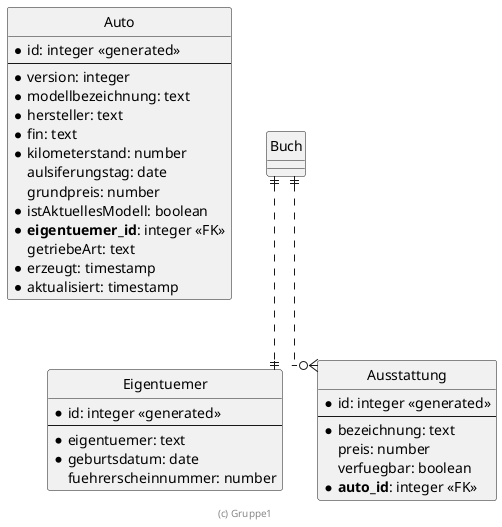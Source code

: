 @startuml ER Diagramm

' hide the spot
hide circle

' evtl. Prbleme mit Kraehenfuessen vermeiden
skinparam linetype ortho

entity "Auto" {
  * id: integer <<generated>>
  --
  * version: integer
  * modellbezeichnung: text
  * hersteller: text
  * fin: text
  * kilometerstand: number
    aulsiferungstag: date
    grundpreis: number
  * istAktuellesModell: boolean
  * **eigentuemer_id**: integer <<FK>>
    getriebeArt: text
  * erzeugt: timestamp
  * aktualisiert: timestamp
}

entity "Eigentuemer" {
  * id: integer <<generated>>
  --
  * eigentuemer: text
  * geburtsdatum: date
    fuehrerscheinnummer: number
}

entity "Ausstattung" {
  * id: integer <<generated>>
  --
  * bezeichnung: text
    preis: number
    verfuegbar: boolean
  * **auto_id**: integer <<FK>>
}

Buch ||..|| Eigentuemer
Buch ||..o{ Ausstattung

footer (c) Gruppe1

@enduml
